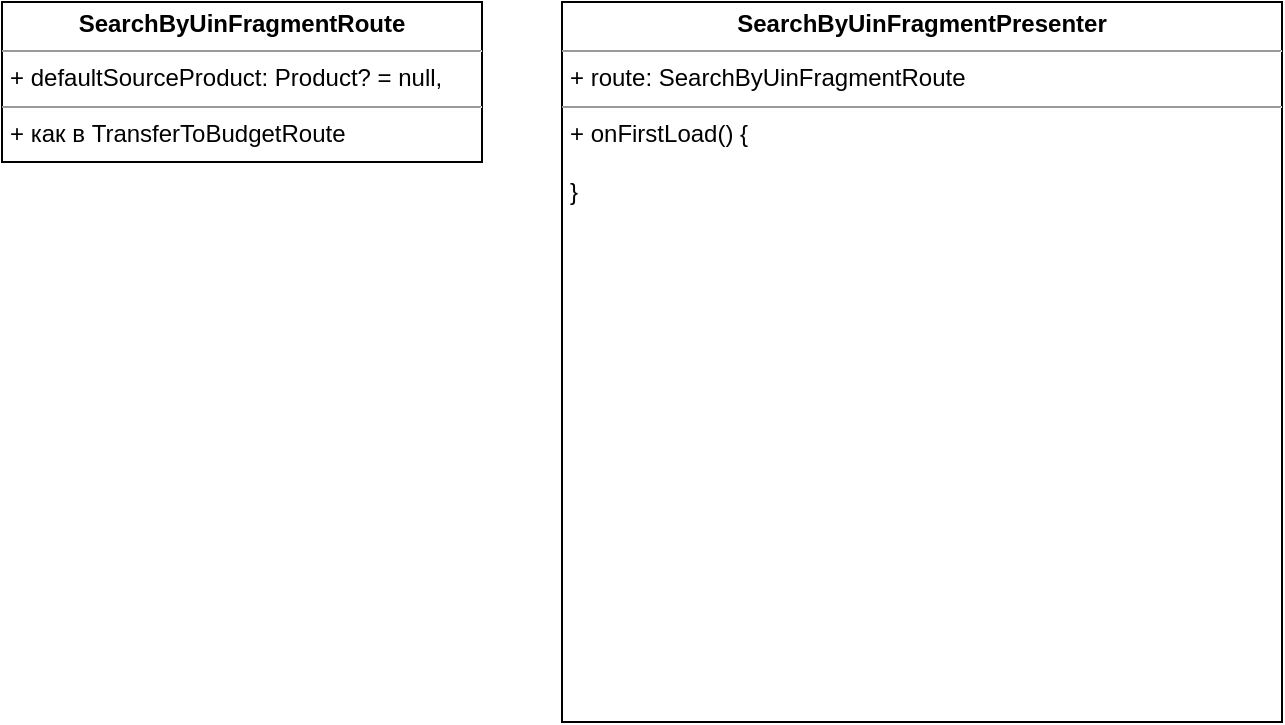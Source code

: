 <mxfile version="20.4.0" type="github">
  <diagram id="0oul43BWb-qJfb__dQIe" name="Страница 1">
    <mxGraphModel dx="788" dy="533" grid="1" gridSize="10" guides="1" tooltips="1" connect="1" arrows="1" fold="1" page="1" pageScale="1" pageWidth="827" pageHeight="1169" math="0" shadow="0">
      <root>
        <mxCell id="0" />
        <mxCell id="1" parent="0" />
        <mxCell id="vFxsQ9KTzPnqvWqe9Mc6-1" value="&lt;p style=&quot;margin:0px;margin-top:4px;text-align:center;&quot;&gt;&lt;b&gt;SearchByUinFragmentPresenter&lt;/b&gt;&lt;/p&gt;&lt;hr size=&quot;1&quot;&gt;&lt;p style=&quot;margin:0px;margin-left:4px;&quot;&gt;+ route: SearchByUinFragmentRoute&lt;br&gt;&lt;/p&gt;&lt;hr size=&quot;1&quot;&gt;&lt;p style=&quot;margin:0px;margin-left:4px;&quot;&gt;+ onFirstLoad() {&lt;/p&gt;&lt;p style=&quot;margin:0px;margin-left:4px;&quot;&gt;&lt;br&gt;&lt;/p&gt;&lt;p style=&quot;margin:0px;margin-left:4px;&quot;&gt;}&lt;br&gt;&lt;/p&gt;" style="verticalAlign=top;align=left;overflow=fill;fontSize=12;fontFamily=Helvetica;html=1;" vertex="1" parent="1">
          <mxGeometry x="360" y="80" width="360" height="360" as="geometry" />
        </mxCell>
        <mxCell id="vFxsQ9KTzPnqvWqe9Mc6-2" value="&lt;p style=&quot;margin:0px;margin-top:4px;text-align:center;&quot;&gt;&lt;b&gt;SearchByUinFragmentRoute&lt;/b&gt;&lt;/p&gt;&lt;hr size=&quot;1&quot;&gt;&lt;p style=&quot;margin:0px;margin-left:4px;&quot;&gt;+ defaultSourceProduct: Product? = null, &lt;br&gt;&lt;/p&gt;&lt;hr size=&quot;1&quot;&gt;&lt;p style=&quot;margin:0px;margin-left:4px;&quot;&gt;+ как в TransferToBudgetRoute&lt;br&gt;&lt;/p&gt;" style="verticalAlign=top;align=left;overflow=fill;fontSize=12;fontFamily=Helvetica;html=1;" vertex="1" parent="1">
          <mxGeometry x="80" y="80" width="240" height="80" as="geometry" />
        </mxCell>
      </root>
    </mxGraphModel>
  </diagram>
</mxfile>

